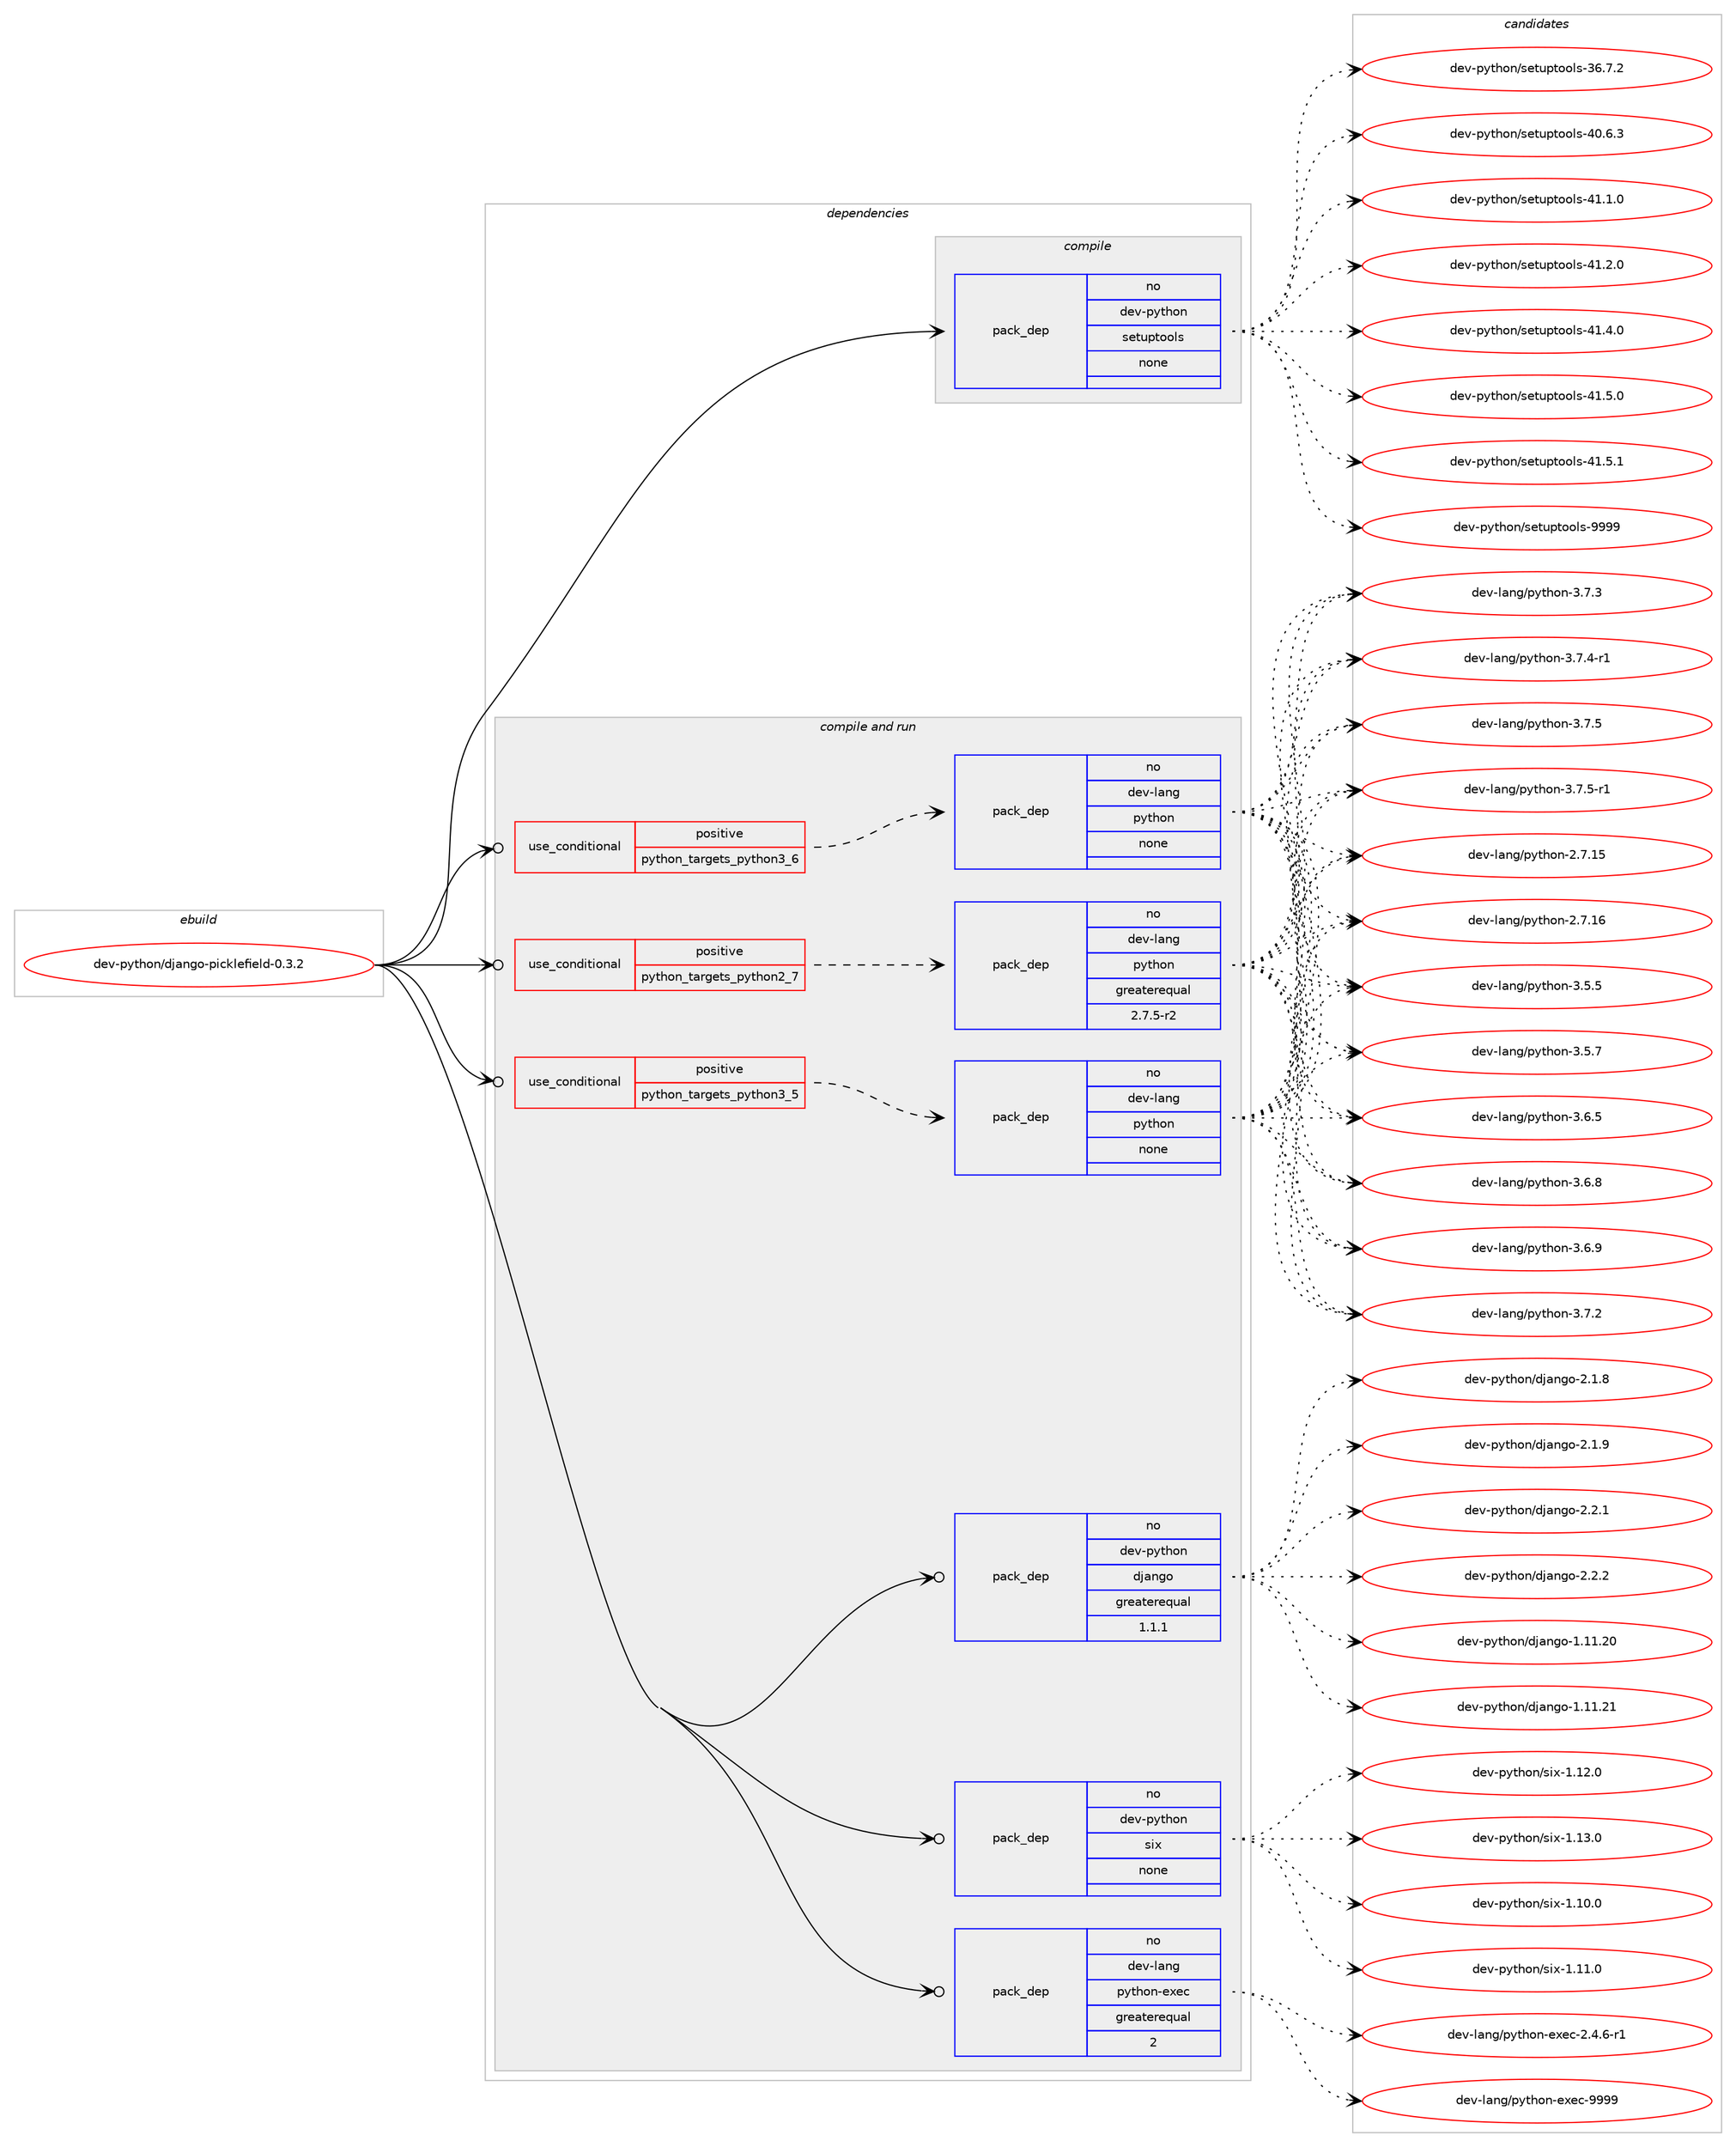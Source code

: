 digraph prolog {

# *************
# Graph options
# *************

newrank=true;
concentrate=true;
compound=true;
graph [rankdir=LR,fontname=Helvetica,fontsize=10,ranksep=1.5];#, ranksep=2.5, nodesep=0.2];
edge  [arrowhead=vee];
node  [fontname=Helvetica,fontsize=10];

# **********
# The ebuild
# **********

subgraph cluster_leftcol {
color=gray;
rank=same;
label=<<i>ebuild</i>>;
id [label="dev-python/django-picklefield-0.3.2", color=red, width=4, href="../dev-python/django-picklefield-0.3.2.svg"];
}

# ****************
# The dependencies
# ****************

subgraph cluster_midcol {
color=gray;
label=<<i>dependencies</i>>;
subgraph cluster_compile {
fillcolor="#eeeeee";
style=filled;
label=<<i>compile</i>>;
subgraph pack451663 {
dependency602028 [label=<<TABLE BORDER="0" CELLBORDER="1" CELLSPACING="0" CELLPADDING="4" WIDTH="220"><TR><TD ROWSPAN="6" CELLPADDING="30">pack_dep</TD></TR><TR><TD WIDTH="110">no</TD></TR><TR><TD>dev-python</TD></TR><TR><TD>setuptools</TD></TR><TR><TD>none</TD></TR><TR><TD></TD></TR></TABLE>>, shape=none, color=blue];
}
id:e -> dependency602028:w [weight=20,style="solid",arrowhead="vee"];
}
subgraph cluster_compileandrun {
fillcolor="#eeeeee";
style=filled;
label=<<i>compile and run</i>>;
subgraph cond138571 {
dependency602029 [label=<<TABLE BORDER="0" CELLBORDER="1" CELLSPACING="0" CELLPADDING="4"><TR><TD ROWSPAN="3" CELLPADDING="10">use_conditional</TD></TR><TR><TD>positive</TD></TR><TR><TD>python_targets_python2_7</TD></TR></TABLE>>, shape=none, color=red];
subgraph pack451664 {
dependency602030 [label=<<TABLE BORDER="0" CELLBORDER="1" CELLSPACING="0" CELLPADDING="4" WIDTH="220"><TR><TD ROWSPAN="6" CELLPADDING="30">pack_dep</TD></TR><TR><TD WIDTH="110">no</TD></TR><TR><TD>dev-lang</TD></TR><TR><TD>python</TD></TR><TR><TD>greaterequal</TD></TR><TR><TD>2.7.5-r2</TD></TR></TABLE>>, shape=none, color=blue];
}
dependency602029:e -> dependency602030:w [weight=20,style="dashed",arrowhead="vee"];
}
id:e -> dependency602029:w [weight=20,style="solid",arrowhead="odotvee"];
subgraph cond138572 {
dependency602031 [label=<<TABLE BORDER="0" CELLBORDER="1" CELLSPACING="0" CELLPADDING="4"><TR><TD ROWSPAN="3" CELLPADDING="10">use_conditional</TD></TR><TR><TD>positive</TD></TR><TR><TD>python_targets_python3_5</TD></TR></TABLE>>, shape=none, color=red];
subgraph pack451665 {
dependency602032 [label=<<TABLE BORDER="0" CELLBORDER="1" CELLSPACING="0" CELLPADDING="4" WIDTH="220"><TR><TD ROWSPAN="6" CELLPADDING="30">pack_dep</TD></TR><TR><TD WIDTH="110">no</TD></TR><TR><TD>dev-lang</TD></TR><TR><TD>python</TD></TR><TR><TD>none</TD></TR><TR><TD></TD></TR></TABLE>>, shape=none, color=blue];
}
dependency602031:e -> dependency602032:w [weight=20,style="dashed",arrowhead="vee"];
}
id:e -> dependency602031:w [weight=20,style="solid",arrowhead="odotvee"];
subgraph cond138573 {
dependency602033 [label=<<TABLE BORDER="0" CELLBORDER="1" CELLSPACING="0" CELLPADDING="4"><TR><TD ROWSPAN="3" CELLPADDING="10">use_conditional</TD></TR><TR><TD>positive</TD></TR><TR><TD>python_targets_python3_6</TD></TR></TABLE>>, shape=none, color=red];
subgraph pack451666 {
dependency602034 [label=<<TABLE BORDER="0" CELLBORDER="1" CELLSPACING="0" CELLPADDING="4" WIDTH="220"><TR><TD ROWSPAN="6" CELLPADDING="30">pack_dep</TD></TR><TR><TD WIDTH="110">no</TD></TR><TR><TD>dev-lang</TD></TR><TR><TD>python</TD></TR><TR><TD>none</TD></TR><TR><TD></TD></TR></TABLE>>, shape=none, color=blue];
}
dependency602033:e -> dependency602034:w [weight=20,style="dashed",arrowhead="vee"];
}
id:e -> dependency602033:w [weight=20,style="solid",arrowhead="odotvee"];
subgraph pack451667 {
dependency602035 [label=<<TABLE BORDER="0" CELLBORDER="1" CELLSPACING="0" CELLPADDING="4" WIDTH="220"><TR><TD ROWSPAN="6" CELLPADDING="30">pack_dep</TD></TR><TR><TD WIDTH="110">no</TD></TR><TR><TD>dev-lang</TD></TR><TR><TD>python-exec</TD></TR><TR><TD>greaterequal</TD></TR><TR><TD>2</TD></TR></TABLE>>, shape=none, color=blue];
}
id:e -> dependency602035:w [weight=20,style="solid",arrowhead="odotvee"];
subgraph pack451668 {
dependency602036 [label=<<TABLE BORDER="0" CELLBORDER="1" CELLSPACING="0" CELLPADDING="4" WIDTH="220"><TR><TD ROWSPAN="6" CELLPADDING="30">pack_dep</TD></TR><TR><TD WIDTH="110">no</TD></TR><TR><TD>dev-python</TD></TR><TR><TD>django</TD></TR><TR><TD>greaterequal</TD></TR><TR><TD>1.1.1</TD></TR></TABLE>>, shape=none, color=blue];
}
id:e -> dependency602036:w [weight=20,style="solid",arrowhead="odotvee"];
subgraph pack451669 {
dependency602037 [label=<<TABLE BORDER="0" CELLBORDER="1" CELLSPACING="0" CELLPADDING="4" WIDTH="220"><TR><TD ROWSPAN="6" CELLPADDING="30">pack_dep</TD></TR><TR><TD WIDTH="110">no</TD></TR><TR><TD>dev-python</TD></TR><TR><TD>six</TD></TR><TR><TD>none</TD></TR><TR><TD></TD></TR></TABLE>>, shape=none, color=blue];
}
id:e -> dependency602037:w [weight=20,style="solid",arrowhead="odotvee"];
}
subgraph cluster_run {
fillcolor="#eeeeee";
style=filled;
label=<<i>run</i>>;
}
}

# **************
# The candidates
# **************

subgraph cluster_choices {
rank=same;
color=gray;
label=<<i>candidates</i>>;

subgraph choice451663 {
color=black;
nodesep=1;
choice100101118451121211161041111104711510111611711211611111110811545515446554650 [label="dev-python/setuptools-36.7.2", color=red, width=4,href="../dev-python/setuptools-36.7.2.svg"];
choice100101118451121211161041111104711510111611711211611111110811545524846544651 [label="dev-python/setuptools-40.6.3", color=red, width=4,href="../dev-python/setuptools-40.6.3.svg"];
choice100101118451121211161041111104711510111611711211611111110811545524946494648 [label="dev-python/setuptools-41.1.0", color=red, width=4,href="../dev-python/setuptools-41.1.0.svg"];
choice100101118451121211161041111104711510111611711211611111110811545524946504648 [label="dev-python/setuptools-41.2.0", color=red, width=4,href="../dev-python/setuptools-41.2.0.svg"];
choice100101118451121211161041111104711510111611711211611111110811545524946524648 [label="dev-python/setuptools-41.4.0", color=red, width=4,href="../dev-python/setuptools-41.4.0.svg"];
choice100101118451121211161041111104711510111611711211611111110811545524946534648 [label="dev-python/setuptools-41.5.0", color=red, width=4,href="../dev-python/setuptools-41.5.0.svg"];
choice100101118451121211161041111104711510111611711211611111110811545524946534649 [label="dev-python/setuptools-41.5.1", color=red, width=4,href="../dev-python/setuptools-41.5.1.svg"];
choice10010111845112121116104111110471151011161171121161111111081154557575757 [label="dev-python/setuptools-9999", color=red, width=4,href="../dev-python/setuptools-9999.svg"];
dependency602028:e -> choice100101118451121211161041111104711510111611711211611111110811545515446554650:w [style=dotted,weight="100"];
dependency602028:e -> choice100101118451121211161041111104711510111611711211611111110811545524846544651:w [style=dotted,weight="100"];
dependency602028:e -> choice100101118451121211161041111104711510111611711211611111110811545524946494648:w [style=dotted,weight="100"];
dependency602028:e -> choice100101118451121211161041111104711510111611711211611111110811545524946504648:w [style=dotted,weight="100"];
dependency602028:e -> choice100101118451121211161041111104711510111611711211611111110811545524946524648:w [style=dotted,weight="100"];
dependency602028:e -> choice100101118451121211161041111104711510111611711211611111110811545524946534648:w [style=dotted,weight="100"];
dependency602028:e -> choice100101118451121211161041111104711510111611711211611111110811545524946534649:w [style=dotted,weight="100"];
dependency602028:e -> choice10010111845112121116104111110471151011161171121161111111081154557575757:w [style=dotted,weight="100"];
}
subgraph choice451664 {
color=black;
nodesep=1;
choice10010111845108971101034711212111610411111045504655464953 [label="dev-lang/python-2.7.15", color=red, width=4,href="../dev-lang/python-2.7.15.svg"];
choice10010111845108971101034711212111610411111045504655464954 [label="dev-lang/python-2.7.16", color=red, width=4,href="../dev-lang/python-2.7.16.svg"];
choice100101118451089711010347112121116104111110455146534653 [label="dev-lang/python-3.5.5", color=red, width=4,href="../dev-lang/python-3.5.5.svg"];
choice100101118451089711010347112121116104111110455146534655 [label="dev-lang/python-3.5.7", color=red, width=4,href="../dev-lang/python-3.5.7.svg"];
choice100101118451089711010347112121116104111110455146544653 [label="dev-lang/python-3.6.5", color=red, width=4,href="../dev-lang/python-3.6.5.svg"];
choice100101118451089711010347112121116104111110455146544656 [label="dev-lang/python-3.6.8", color=red, width=4,href="../dev-lang/python-3.6.8.svg"];
choice100101118451089711010347112121116104111110455146544657 [label="dev-lang/python-3.6.9", color=red, width=4,href="../dev-lang/python-3.6.9.svg"];
choice100101118451089711010347112121116104111110455146554650 [label="dev-lang/python-3.7.2", color=red, width=4,href="../dev-lang/python-3.7.2.svg"];
choice100101118451089711010347112121116104111110455146554651 [label="dev-lang/python-3.7.3", color=red, width=4,href="../dev-lang/python-3.7.3.svg"];
choice1001011184510897110103471121211161041111104551465546524511449 [label="dev-lang/python-3.7.4-r1", color=red, width=4,href="../dev-lang/python-3.7.4-r1.svg"];
choice100101118451089711010347112121116104111110455146554653 [label="dev-lang/python-3.7.5", color=red, width=4,href="../dev-lang/python-3.7.5.svg"];
choice1001011184510897110103471121211161041111104551465546534511449 [label="dev-lang/python-3.7.5-r1", color=red, width=4,href="../dev-lang/python-3.7.5-r1.svg"];
dependency602030:e -> choice10010111845108971101034711212111610411111045504655464953:w [style=dotted,weight="100"];
dependency602030:e -> choice10010111845108971101034711212111610411111045504655464954:w [style=dotted,weight="100"];
dependency602030:e -> choice100101118451089711010347112121116104111110455146534653:w [style=dotted,weight="100"];
dependency602030:e -> choice100101118451089711010347112121116104111110455146534655:w [style=dotted,weight="100"];
dependency602030:e -> choice100101118451089711010347112121116104111110455146544653:w [style=dotted,weight="100"];
dependency602030:e -> choice100101118451089711010347112121116104111110455146544656:w [style=dotted,weight="100"];
dependency602030:e -> choice100101118451089711010347112121116104111110455146544657:w [style=dotted,weight="100"];
dependency602030:e -> choice100101118451089711010347112121116104111110455146554650:w [style=dotted,weight="100"];
dependency602030:e -> choice100101118451089711010347112121116104111110455146554651:w [style=dotted,weight="100"];
dependency602030:e -> choice1001011184510897110103471121211161041111104551465546524511449:w [style=dotted,weight="100"];
dependency602030:e -> choice100101118451089711010347112121116104111110455146554653:w [style=dotted,weight="100"];
dependency602030:e -> choice1001011184510897110103471121211161041111104551465546534511449:w [style=dotted,weight="100"];
}
subgraph choice451665 {
color=black;
nodesep=1;
choice10010111845108971101034711212111610411111045504655464953 [label="dev-lang/python-2.7.15", color=red, width=4,href="../dev-lang/python-2.7.15.svg"];
choice10010111845108971101034711212111610411111045504655464954 [label="dev-lang/python-2.7.16", color=red, width=4,href="../dev-lang/python-2.7.16.svg"];
choice100101118451089711010347112121116104111110455146534653 [label="dev-lang/python-3.5.5", color=red, width=4,href="../dev-lang/python-3.5.5.svg"];
choice100101118451089711010347112121116104111110455146534655 [label="dev-lang/python-3.5.7", color=red, width=4,href="../dev-lang/python-3.5.7.svg"];
choice100101118451089711010347112121116104111110455146544653 [label="dev-lang/python-3.6.5", color=red, width=4,href="../dev-lang/python-3.6.5.svg"];
choice100101118451089711010347112121116104111110455146544656 [label="dev-lang/python-3.6.8", color=red, width=4,href="../dev-lang/python-3.6.8.svg"];
choice100101118451089711010347112121116104111110455146544657 [label="dev-lang/python-3.6.9", color=red, width=4,href="../dev-lang/python-3.6.9.svg"];
choice100101118451089711010347112121116104111110455146554650 [label="dev-lang/python-3.7.2", color=red, width=4,href="../dev-lang/python-3.7.2.svg"];
choice100101118451089711010347112121116104111110455146554651 [label="dev-lang/python-3.7.3", color=red, width=4,href="../dev-lang/python-3.7.3.svg"];
choice1001011184510897110103471121211161041111104551465546524511449 [label="dev-lang/python-3.7.4-r1", color=red, width=4,href="../dev-lang/python-3.7.4-r1.svg"];
choice100101118451089711010347112121116104111110455146554653 [label="dev-lang/python-3.7.5", color=red, width=4,href="../dev-lang/python-3.7.5.svg"];
choice1001011184510897110103471121211161041111104551465546534511449 [label="dev-lang/python-3.7.5-r1", color=red, width=4,href="../dev-lang/python-3.7.5-r1.svg"];
dependency602032:e -> choice10010111845108971101034711212111610411111045504655464953:w [style=dotted,weight="100"];
dependency602032:e -> choice10010111845108971101034711212111610411111045504655464954:w [style=dotted,weight="100"];
dependency602032:e -> choice100101118451089711010347112121116104111110455146534653:w [style=dotted,weight="100"];
dependency602032:e -> choice100101118451089711010347112121116104111110455146534655:w [style=dotted,weight="100"];
dependency602032:e -> choice100101118451089711010347112121116104111110455146544653:w [style=dotted,weight="100"];
dependency602032:e -> choice100101118451089711010347112121116104111110455146544656:w [style=dotted,weight="100"];
dependency602032:e -> choice100101118451089711010347112121116104111110455146544657:w [style=dotted,weight="100"];
dependency602032:e -> choice100101118451089711010347112121116104111110455146554650:w [style=dotted,weight="100"];
dependency602032:e -> choice100101118451089711010347112121116104111110455146554651:w [style=dotted,weight="100"];
dependency602032:e -> choice1001011184510897110103471121211161041111104551465546524511449:w [style=dotted,weight="100"];
dependency602032:e -> choice100101118451089711010347112121116104111110455146554653:w [style=dotted,weight="100"];
dependency602032:e -> choice1001011184510897110103471121211161041111104551465546534511449:w [style=dotted,weight="100"];
}
subgraph choice451666 {
color=black;
nodesep=1;
choice10010111845108971101034711212111610411111045504655464953 [label="dev-lang/python-2.7.15", color=red, width=4,href="../dev-lang/python-2.7.15.svg"];
choice10010111845108971101034711212111610411111045504655464954 [label="dev-lang/python-2.7.16", color=red, width=4,href="../dev-lang/python-2.7.16.svg"];
choice100101118451089711010347112121116104111110455146534653 [label="dev-lang/python-3.5.5", color=red, width=4,href="../dev-lang/python-3.5.5.svg"];
choice100101118451089711010347112121116104111110455146534655 [label="dev-lang/python-3.5.7", color=red, width=4,href="../dev-lang/python-3.5.7.svg"];
choice100101118451089711010347112121116104111110455146544653 [label="dev-lang/python-3.6.5", color=red, width=4,href="../dev-lang/python-3.6.5.svg"];
choice100101118451089711010347112121116104111110455146544656 [label="dev-lang/python-3.6.8", color=red, width=4,href="../dev-lang/python-3.6.8.svg"];
choice100101118451089711010347112121116104111110455146544657 [label="dev-lang/python-3.6.9", color=red, width=4,href="../dev-lang/python-3.6.9.svg"];
choice100101118451089711010347112121116104111110455146554650 [label="dev-lang/python-3.7.2", color=red, width=4,href="../dev-lang/python-3.7.2.svg"];
choice100101118451089711010347112121116104111110455146554651 [label="dev-lang/python-3.7.3", color=red, width=4,href="../dev-lang/python-3.7.3.svg"];
choice1001011184510897110103471121211161041111104551465546524511449 [label="dev-lang/python-3.7.4-r1", color=red, width=4,href="../dev-lang/python-3.7.4-r1.svg"];
choice100101118451089711010347112121116104111110455146554653 [label="dev-lang/python-3.7.5", color=red, width=4,href="../dev-lang/python-3.7.5.svg"];
choice1001011184510897110103471121211161041111104551465546534511449 [label="dev-lang/python-3.7.5-r1", color=red, width=4,href="../dev-lang/python-3.7.5-r1.svg"];
dependency602034:e -> choice10010111845108971101034711212111610411111045504655464953:w [style=dotted,weight="100"];
dependency602034:e -> choice10010111845108971101034711212111610411111045504655464954:w [style=dotted,weight="100"];
dependency602034:e -> choice100101118451089711010347112121116104111110455146534653:w [style=dotted,weight="100"];
dependency602034:e -> choice100101118451089711010347112121116104111110455146534655:w [style=dotted,weight="100"];
dependency602034:e -> choice100101118451089711010347112121116104111110455146544653:w [style=dotted,weight="100"];
dependency602034:e -> choice100101118451089711010347112121116104111110455146544656:w [style=dotted,weight="100"];
dependency602034:e -> choice100101118451089711010347112121116104111110455146544657:w [style=dotted,weight="100"];
dependency602034:e -> choice100101118451089711010347112121116104111110455146554650:w [style=dotted,weight="100"];
dependency602034:e -> choice100101118451089711010347112121116104111110455146554651:w [style=dotted,weight="100"];
dependency602034:e -> choice1001011184510897110103471121211161041111104551465546524511449:w [style=dotted,weight="100"];
dependency602034:e -> choice100101118451089711010347112121116104111110455146554653:w [style=dotted,weight="100"];
dependency602034:e -> choice1001011184510897110103471121211161041111104551465546534511449:w [style=dotted,weight="100"];
}
subgraph choice451667 {
color=black;
nodesep=1;
choice10010111845108971101034711212111610411111045101120101994550465246544511449 [label="dev-lang/python-exec-2.4.6-r1", color=red, width=4,href="../dev-lang/python-exec-2.4.6-r1.svg"];
choice10010111845108971101034711212111610411111045101120101994557575757 [label="dev-lang/python-exec-9999", color=red, width=4,href="../dev-lang/python-exec-9999.svg"];
dependency602035:e -> choice10010111845108971101034711212111610411111045101120101994550465246544511449:w [style=dotted,weight="100"];
dependency602035:e -> choice10010111845108971101034711212111610411111045101120101994557575757:w [style=dotted,weight="100"];
}
subgraph choice451668 {
color=black;
nodesep=1;
choice1001011184511212111610411111047100106971101031114549464949465048 [label="dev-python/django-1.11.20", color=red, width=4,href="../dev-python/django-1.11.20.svg"];
choice1001011184511212111610411111047100106971101031114549464949465049 [label="dev-python/django-1.11.21", color=red, width=4,href="../dev-python/django-1.11.21.svg"];
choice100101118451121211161041111104710010697110103111455046494656 [label="dev-python/django-2.1.8", color=red, width=4,href="../dev-python/django-2.1.8.svg"];
choice100101118451121211161041111104710010697110103111455046494657 [label="dev-python/django-2.1.9", color=red, width=4,href="../dev-python/django-2.1.9.svg"];
choice100101118451121211161041111104710010697110103111455046504649 [label="dev-python/django-2.2.1", color=red, width=4,href="../dev-python/django-2.2.1.svg"];
choice100101118451121211161041111104710010697110103111455046504650 [label="dev-python/django-2.2.2", color=red, width=4,href="../dev-python/django-2.2.2.svg"];
dependency602036:e -> choice1001011184511212111610411111047100106971101031114549464949465048:w [style=dotted,weight="100"];
dependency602036:e -> choice1001011184511212111610411111047100106971101031114549464949465049:w [style=dotted,weight="100"];
dependency602036:e -> choice100101118451121211161041111104710010697110103111455046494656:w [style=dotted,weight="100"];
dependency602036:e -> choice100101118451121211161041111104710010697110103111455046494657:w [style=dotted,weight="100"];
dependency602036:e -> choice100101118451121211161041111104710010697110103111455046504649:w [style=dotted,weight="100"];
dependency602036:e -> choice100101118451121211161041111104710010697110103111455046504650:w [style=dotted,weight="100"];
}
subgraph choice451669 {
color=black;
nodesep=1;
choice100101118451121211161041111104711510512045494649484648 [label="dev-python/six-1.10.0", color=red, width=4,href="../dev-python/six-1.10.0.svg"];
choice100101118451121211161041111104711510512045494649494648 [label="dev-python/six-1.11.0", color=red, width=4,href="../dev-python/six-1.11.0.svg"];
choice100101118451121211161041111104711510512045494649504648 [label="dev-python/six-1.12.0", color=red, width=4,href="../dev-python/six-1.12.0.svg"];
choice100101118451121211161041111104711510512045494649514648 [label="dev-python/six-1.13.0", color=red, width=4,href="../dev-python/six-1.13.0.svg"];
dependency602037:e -> choice100101118451121211161041111104711510512045494649484648:w [style=dotted,weight="100"];
dependency602037:e -> choice100101118451121211161041111104711510512045494649494648:w [style=dotted,weight="100"];
dependency602037:e -> choice100101118451121211161041111104711510512045494649504648:w [style=dotted,weight="100"];
dependency602037:e -> choice100101118451121211161041111104711510512045494649514648:w [style=dotted,weight="100"];
}
}

}
